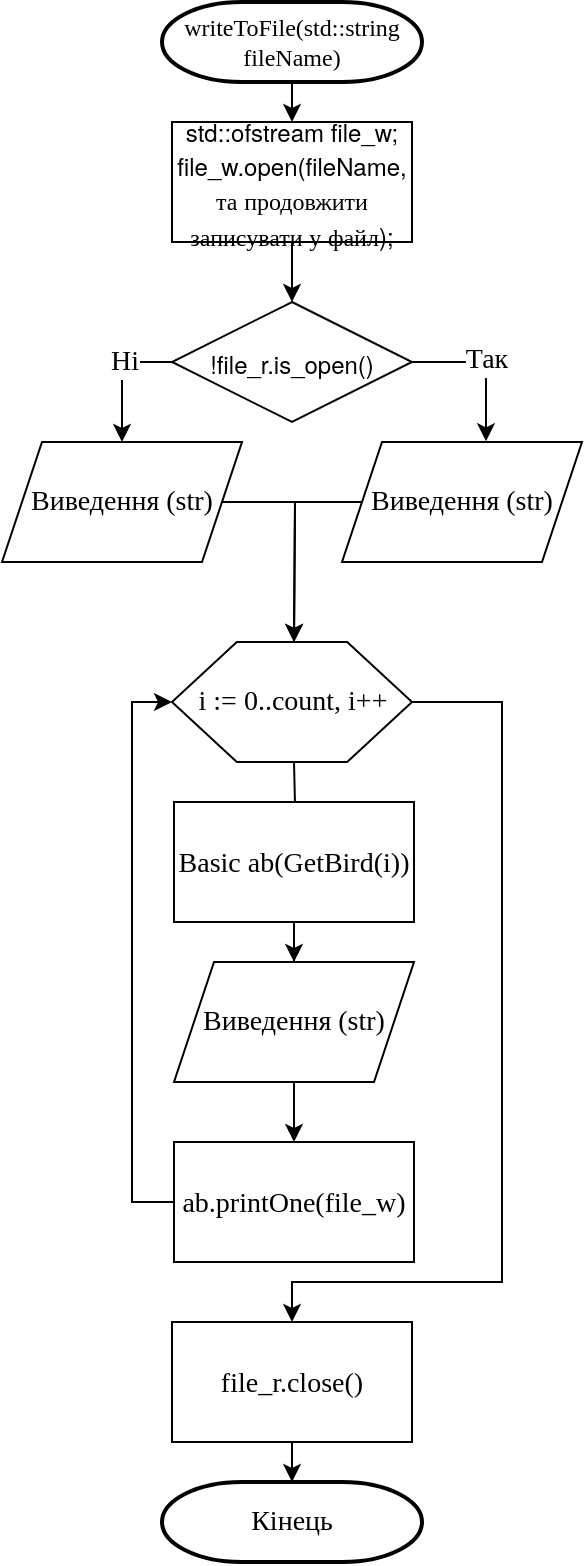 <mxfile version="14.7.2" pages="2"><diagram name="Page-1" id="aPMfUpU5sbI3zK0HaNv6"><mxGraphModel dx="946" dy="662" grid="1" gridSize="10" guides="1" tooltips="1" connect="1" arrows="1" fold="1" page="1" pageScale="1" pageWidth="827" pageHeight="1169" math="0" shadow="0"><root><mxCell id="0"/><mxCell id="1" parent="0"/><mxCell id="D6oXwwGbqj0RXHvpsCMO-1" value="" style="edgeStyle=orthogonalEdgeStyle;rounded=0;orthogonalLoop=1;jettySize=auto;html=1;" edge="1" parent="1" source="D6oXwwGbqj0RXHvpsCMO-2"><mxGeometry relative="1" as="geometry"><mxPoint x="375" y="100" as="targetPoint"/></mxGeometry></mxCell><mxCell id="D6oXwwGbqj0RXHvpsCMO-2" value="&lt;p style=&quot;margin: 0px ; font-stretch: normal ; line-height: normal&quot;&gt;&lt;font face=&quot;Times New Roman&quot; style=&quot;font-size: 12px&quot;&gt;writeToFile(std::string fileName)&lt;/font&gt;&lt;/p&gt;" style="strokeWidth=2;html=1;shape=mxgraph.flowchart.terminator;whiteSpace=wrap;" vertex="1" parent="1"><mxGeometry x="310" y="40" width="130" height="40" as="geometry"/></mxCell><mxCell id="D6oXwwGbqj0RXHvpsCMO-3" value="&lt;font face=&quot;Times New Roman&quot;&gt;&lt;span style=&quot;font-size: 14px&quot;&gt;Кінець&lt;br&gt;&lt;/span&gt;&lt;/font&gt;" style="strokeWidth=2;html=1;shape=mxgraph.flowchart.terminator;whiteSpace=wrap;" vertex="1" parent="1"><mxGeometry x="310" y="780" width="130" height="40" as="geometry"/></mxCell><mxCell id="D6oXwwGbqj0RXHvpsCMO-10" value="" style="edgeStyle=orthogonalEdgeStyle;rounded=0;orthogonalLoop=1;jettySize=auto;html=1;" edge="1" parent="1" source="D6oXwwGbqj0RXHvpsCMO-5"><mxGeometry relative="1" as="geometry"><mxPoint x="375" y="190" as="targetPoint"/></mxGeometry></mxCell><mxCell id="D6oXwwGbqj0RXHvpsCMO-5" value="&lt;p style=&quot;margin: 0px ; font-stretch: normal ; font-size: 12px ; line-height: normal ; font-family: &amp;#34;helvetica neue&amp;#34;&quot;&gt;std::ofstream file_w;&lt;/p&gt;&lt;p style=&quot;margin: 0px ; font-stretch: normal ; font-size: 12px ; line-height: normal ; font-family: &amp;#34;helvetica neue&amp;#34;&quot;&gt;file_w.open(fileName, та продовжити записувати у файл);&lt;/p&gt;" style="rounded=0;whiteSpace=wrap;html=1;fontFamily=Times New Roman;fontSize=14;" vertex="1" parent="1"><mxGeometry x="315" y="100" width="120" height="60" as="geometry"/></mxCell><mxCell id="YEffpw2WLhJ3s31nMCfE-15" style="edgeStyle=orthogonalEdgeStyle;rounded=0;orthogonalLoop=1;jettySize=auto;html=1;entryX=0.5;entryY=0;entryDx=0;entryDy=0;fontFamily=Times New Roman;fontSize=14;endArrow=classic;endFill=1;" edge="1" parent="1" source="YEffpw2WLhJ3s31nMCfE-12" target="YEffpw2WLhJ3s31nMCfE-14"><mxGeometry relative="1" as="geometry"><Array as="points"><mxPoint x="290" y="220"/></Array></mxGeometry></mxCell><mxCell id="YEffpw2WLhJ3s31nMCfE-18" value="Ні" style="edgeLabel;html=1;align=center;verticalAlign=middle;resizable=0;points=[];fontSize=14;fontFamily=Times New Roman;" vertex="1" connectable="0" parent="YEffpw2WLhJ3s31nMCfE-15"><mxGeometry x="-0.241" relative="1" as="geometry"><mxPoint as="offset"/></mxGeometry></mxCell><mxCell id="YEffpw2WLhJ3s31nMCfE-16" style="edgeStyle=orthogonalEdgeStyle;rounded=0;orthogonalLoop=1;jettySize=auto;html=1;entryX=0.6;entryY=-0.006;entryDx=0;entryDy=0;entryPerimeter=0;fontFamily=Times New Roman;fontSize=14;endArrow=classic;endFill=1;" edge="1" parent="1" source="YEffpw2WLhJ3s31nMCfE-12" target="YEffpw2WLhJ3s31nMCfE-13"><mxGeometry relative="1" as="geometry"><Array as="points"><mxPoint x="472" y="220"/></Array></mxGeometry></mxCell><mxCell id="YEffpw2WLhJ3s31nMCfE-17" value="Так" style="edgeLabel;html=1;align=center;verticalAlign=middle;resizable=0;points=[];fontSize=14;fontFamily=Times New Roman;" vertex="1" connectable="0" parent="YEffpw2WLhJ3s31nMCfE-16"><mxGeometry x="-0.034" y="-1" relative="1" as="geometry"><mxPoint x="1" y="-1" as="offset"/></mxGeometry></mxCell><mxCell id="YEffpw2WLhJ3s31nMCfE-12" value="&lt;p style=&quot;margin: 0px ; font-stretch: normal ; font-size: 12px ; line-height: normal ; font-family: &amp;#34;helvetica neue&amp;#34;&quot;&gt;!file_r.is_open()&lt;/p&gt;" style="rhombus;whiteSpace=wrap;html=1;rounded=0;fontFamily=Times New Roman;fontSize=14;" vertex="1" parent="1"><mxGeometry x="315" y="190" width="120" height="60" as="geometry"/></mxCell><mxCell id="PvFi18cnLrWUzXLh9LMH-2" style="edgeStyle=orthogonalEdgeStyle;rounded=0;orthogonalLoop=1;jettySize=auto;html=1;entryX=0.5;entryY=0;entryDx=0;entryDy=0;fontFamily=Times New Roman;fontSize=14;endArrow=classic;endFill=1;" edge="1" parent="1" source="YEffpw2WLhJ3s31nMCfE-13"><mxGeometry relative="1" as="geometry"><mxPoint x="376" y="360" as="targetPoint"/></mxGeometry></mxCell><mxCell id="YEffpw2WLhJ3s31nMCfE-13" value="Виведення (str)" style="shape=parallelogram;perimeter=parallelogramPerimeter;whiteSpace=wrap;html=1;fixedSize=1;rounded=0;fontFamily=Times New Roman;fontSize=14;" vertex="1" parent="1"><mxGeometry x="400" y="260" width="120" height="60" as="geometry"/></mxCell><mxCell id="PvFi18cnLrWUzXLh9LMH-3" style="edgeStyle=orthogonalEdgeStyle;rounded=0;orthogonalLoop=1;jettySize=auto;html=1;entryX=0.5;entryY=0;entryDx=0;entryDy=0;fontFamily=Times New Roman;fontSize=14;endArrow=classic;endFill=1;" edge="1" parent="1" source="YEffpw2WLhJ3s31nMCfE-14"><mxGeometry relative="1" as="geometry"><mxPoint x="376" y="360" as="targetPoint"/></mxGeometry></mxCell><mxCell id="YEffpw2WLhJ3s31nMCfE-14" value="Виведення (str)" style="shape=parallelogram;perimeter=parallelogramPerimeter;whiteSpace=wrap;html=1;fixedSize=1;rounded=0;fontFamily=Times New Roman;fontSize=14;" vertex="1" parent="1"><mxGeometry x="230" y="260" width="120" height="60" as="geometry"/></mxCell><mxCell id="PvFi18cnLrWUzXLh9LMH-5" value="" style="edgeStyle=orthogonalEdgeStyle;rounded=0;orthogonalLoop=1;jettySize=auto;html=1;fontFamily=Times New Roman;fontSize=14;endArrow=classic;endFill=1;" edge="1" parent="1" target="PvFi18cnLrWUzXLh9LMH-4"><mxGeometry relative="1" as="geometry"><mxPoint x="376" y="420" as="sourcePoint"/></mxGeometry></mxCell><mxCell id="ZM7TqIKyt0lM8c97IA8A-4" value="" style="edgeStyle=orthogonalEdgeStyle;rounded=0;orthogonalLoop=1;jettySize=auto;html=1;fontFamily=Times New Roman;fontSize=14;endArrow=classic;endFill=1;" edge="1" parent="1" source="PvFi18cnLrWUzXLh9LMH-4" target="ZM7TqIKyt0lM8c97IA8A-3"><mxGeometry relative="1" as="geometry"/></mxCell><mxCell id="PvFi18cnLrWUzXLh9LMH-4" value="&lt;p style=&quot;margin: 0px ; font-stretch: normal ; line-height: normal&quot;&gt;&lt;font style=&quot;font-size: 14px&quot;&gt;Basic ab(GetBird(i))&lt;/font&gt;&lt;/p&gt;" style="rounded=0;whiteSpace=wrap;html=1;fontFamily=Times New Roman;fontSize=14;" vertex="1" parent="1"><mxGeometry x="316" y="440" width="120" height="60" as="geometry"/></mxCell><mxCell id="pi_fPbrioiB8c5HbyChQ-2" style="edgeStyle=orthogonalEdgeStyle;rounded=0;orthogonalLoop=1;jettySize=auto;html=1;entryX=0.5;entryY=0;entryDx=0;entryDy=0;fontFamily=Times New Roman;fontSize=14;endArrow=classic;endFill=1;" edge="1" parent="1" source="ZM7TqIKyt0lM8c97IA8A-1" target="pi_fPbrioiB8c5HbyChQ-1"><mxGeometry relative="1" as="geometry"><Array as="points"><mxPoint x="480" y="390"/><mxPoint x="480" y="680"/><mxPoint x="375" y="680"/></Array></mxGeometry></mxCell><mxCell id="ZM7TqIKyt0lM8c97IA8A-1" value="i := 0..count, i++" style="verticalLabelPosition=middle;verticalAlign=middle;html=1;shape=hexagon;perimeter=hexagonPerimeter2;arcSize=6;size=0.27;strokeWidth=1;fontFamily=Times New Roman;fontSize=14;align=center;labelPosition=center;" vertex="1" parent="1"><mxGeometry x="315" y="360" width="120" height="60" as="geometry"/></mxCell><mxCell id="ZM7TqIKyt0lM8c97IA8A-6" style="edgeStyle=orthogonalEdgeStyle;rounded=0;orthogonalLoop=1;jettySize=auto;html=1;entryX=0;entryY=0.5;entryDx=0;entryDy=0;fontFamily=Times New Roman;fontSize=14;endArrow=classic;endFill=1;" edge="1" parent="1" source="ZM7TqIKyt0lM8c97IA8A-2" target="ZM7TqIKyt0lM8c97IA8A-1"><mxGeometry relative="1" as="geometry"><Array as="points"><mxPoint x="295" y="640"/><mxPoint x="295" y="390"/></Array></mxGeometry></mxCell><mxCell id="ZM7TqIKyt0lM8c97IA8A-2" value="&lt;p style=&quot;margin: 0px ; font-stretch: normal ; line-height: normal&quot;&gt;&lt;font style=&quot;font-size: 14px&quot;&gt;ab.printOne(file_w)&lt;/font&gt;&lt;/p&gt;" style="rounded=0;whiteSpace=wrap;html=1;fontFamily=Times New Roman;fontSize=14;" vertex="1" parent="1"><mxGeometry x="316" y="610" width="120" height="60" as="geometry"/></mxCell><mxCell id="ZM7TqIKyt0lM8c97IA8A-5" value="" style="edgeStyle=orthogonalEdgeStyle;rounded=0;orthogonalLoop=1;jettySize=auto;html=1;fontFamily=Times New Roman;fontSize=14;endArrow=classic;endFill=1;" edge="1" parent="1" source="ZM7TqIKyt0lM8c97IA8A-3" target="ZM7TqIKyt0lM8c97IA8A-2"><mxGeometry relative="1" as="geometry"/></mxCell><mxCell id="ZM7TqIKyt0lM8c97IA8A-3" value="Виведення (str)" style="shape=parallelogram;perimeter=parallelogramPerimeter;whiteSpace=wrap;html=1;fixedSize=1;rounded=0;fontFamily=Times New Roman;fontSize=14;" vertex="1" parent="1"><mxGeometry x="316" y="520" width="120" height="60" as="geometry"/></mxCell><mxCell id="pi_fPbrioiB8c5HbyChQ-3" value="" style="edgeStyle=orthogonalEdgeStyle;rounded=0;orthogonalLoop=1;jettySize=auto;html=1;fontFamily=Times New Roman;fontSize=14;endArrow=classic;endFill=1;" edge="1" parent="1" source="pi_fPbrioiB8c5HbyChQ-1" target="D6oXwwGbqj0RXHvpsCMO-3"><mxGeometry relative="1" as="geometry"/></mxCell><mxCell id="pi_fPbrioiB8c5HbyChQ-1" value="&lt;p style=&quot;margin: 0px ; font-stretch: normal ; line-height: normal&quot;&gt;&lt;font style=&quot;font-size: 14px&quot;&gt;file_r.close()&lt;/font&gt;&lt;/p&gt;" style="rounded=0;whiteSpace=wrap;html=1;fontFamily=Times New Roman;fontSize=14;" vertex="1" parent="1"><mxGeometry x="315" y="700" width="120" height="60" as="geometry"/></mxCell></root></mxGraphModel></diagram><diagram name="Page-1" id="OG2B8AzrBvfdGUtKCgec"><mxGraphModel dx="946" dy="662" grid="1" gridSize="10" guides="1" tooltips="1" connect="1" arrows="1" fold="1" page="1" pageScale="1" pageWidth="827" pageHeight="1169" math="0" shadow="0"><root><mxCell id="0"/><mxCell id="1" parent="0"/><mxCell id="D6oXwwGbqj0RXHvpsCMO-1" value="" style="edgeStyle=orthogonalEdgeStyle;rounded=0;orthogonalLoop=1;jettySize=auto;html=1;" parent="1" source="D6oXwwGbqj0RXHvpsCMO-2" edge="1"><mxGeometry relative="1" as="geometry"><mxPoint x="375" y="100" as="targetPoint"/></mxGeometry></mxCell><mxCell id="D6oXwwGbqj0RXHvpsCMO-2" value="&lt;p style=&quot;margin: 0px ; font-stretch: normal ; line-height: normal&quot;&gt;&lt;font face=&quot;Times New Roman&quot; style=&quot;font-size: 12px&quot;&gt;readFromFile(std::string fileName)&lt;/font&gt;&lt;/p&gt;" style="strokeWidth=2;html=1;shape=mxgraph.flowchart.terminator;whiteSpace=wrap;" parent="1" vertex="1"><mxGeometry x="310" y="40" width="130" height="40" as="geometry"/></mxCell><mxCell id="D6oXwwGbqj0RXHvpsCMO-3" value="&lt;font face=&quot;Times New Roman&quot;&gt;&lt;span style=&quot;font-size: 14px&quot;&gt;Кінець&lt;br&gt;&lt;/span&gt;&lt;/font&gt;" style="strokeWidth=2;html=1;shape=mxgraph.flowchart.terminator;whiteSpace=wrap;" parent="1" vertex="1"><mxGeometry x="310" y="770" width="130" height="40" as="geometry"/></mxCell><mxCell id="D6oXwwGbqj0RXHvpsCMO-10" value="" style="edgeStyle=orthogonalEdgeStyle;rounded=0;orthogonalLoop=1;jettySize=auto;html=1;" parent="1" source="D6oXwwGbqj0RXHvpsCMO-5" edge="1"><mxGeometry relative="1" as="geometry"><mxPoint x="375" y="190" as="targetPoint"/></mxGeometry></mxCell><mxCell id="D6oXwwGbqj0RXHvpsCMO-5" value="&lt;p style=&quot;margin: 0px ; font-stretch: normal ; font-size: 12px ; line-height: normal ; font-family: &amp;#34;helvetica neue&amp;#34;&quot;&gt;std::string element&lt;/p&gt;&lt;p style=&quot;margin: 0px ; font-stretch: normal ; font-size: 12px ; line-height: normal ; font-family: &amp;#34;helvetica neue&amp;#34;&quot;&gt;std::ifstream file_r&lt;/p&gt;&lt;p style=&quot;margin: 0px ; font-stretch: normal ; font-size: 12px ; line-height: normal ; font-family: &amp;#34;helvetica neue&amp;#34;&quot;&gt;file_r.open(fileName)&lt;/p&gt;" style="rounded=0;whiteSpace=wrap;html=1;fontFamily=Times New Roman;fontSize=14;" parent="1" vertex="1"><mxGeometry x="315" y="100" width="120" height="60" as="geometry"/></mxCell><mxCell id="YEffpw2WLhJ3s31nMCfE-15" style="edgeStyle=orthogonalEdgeStyle;rounded=0;orthogonalLoop=1;jettySize=auto;html=1;entryX=0.5;entryY=0;entryDx=0;entryDy=0;fontFamily=Times New Roman;fontSize=14;endArrow=classic;endFill=1;" parent="1" source="YEffpw2WLhJ3s31nMCfE-12" target="YEffpw2WLhJ3s31nMCfE-14" edge="1"><mxGeometry relative="1" as="geometry"><Array as="points"><mxPoint x="290" y="220"/></Array></mxGeometry></mxCell><mxCell id="YEffpw2WLhJ3s31nMCfE-18" value="Ні" style="edgeLabel;html=1;align=center;verticalAlign=middle;resizable=0;points=[];fontSize=14;fontFamily=Times New Roman;" parent="YEffpw2WLhJ3s31nMCfE-15" vertex="1" connectable="0"><mxGeometry x="-0.241" relative="1" as="geometry"><mxPoint as="offset"/></mxGeometry></mxCell><mxCell id="YEffpw2WLhJ3s31nMCfE-16" style="edgeStyle=orthogonalEdgeStyle;rounded=0;orthogonalLoop=1;jettySize=auto;html=1;entryX=0.6;entryY=-0.006;entryDx=0;entryDy=0;entryPerimeter=0;fontFamily=Times New Roman;fontSize=14;endArrow=classic;endFill=1;" parent="1" source="YEffpw2WLhJ3s31nMCfE-12" target="YEffpw2WLhJ3s31nMCfE-13" edge="1"><mxGeometry relative="1" as="geometry"><Array as="points"><mxPoint x="472" y="220"/></Array></mxGeometry></mxCell><mxCell id="YEffpw2WLhJ3s31nMCfE-17" value="Так" style="edgeLabel;html=1;align=center;verticalAlign=middle;resizable=0;points=[];fontSize=14;fontFamily=Times New Roman;" parent="YEffpw2WLhJ3s31nMCfE-16" vertex="1" connectable="0"><mxGeometry x="-0.034" y="-1" relative="1" as="geometry"><mxPoint x="1" y="-1" as="offset"/></mxGeometry></mxCell><mxCell id="YEffpw2WLhJ3s31nMCfE-12" value="&lt;p style=&quot;margin: 0px ; font-stretch: normal ; font-size: 12px ; line-height: normal ; font-family: &amp;#34;helvetica neue&amp;#34;&quot;&gt;!file_r.is_open()&lt;/p&gt;" style="rhombus;whiteSpace=wrap;html=1;rounded=0;fontFamily=Times New Roman;fontSize=14;" parent="1" vertex="1"><mxGeometry x="315" y="190" width="120" height="60" as="geometry"/></mxCell><mxCell id="PvFi18cnLrWUzXLh9LMH-2" style="edgeStyle=orthogonalEdgeStyle;rounded=0;orthogonalLoop=1;jettySize=auto;html=1;entryX=0.5;entryY=0;entryDx=0;entryDy=0;fontFamily=Times New Roman;fontSize=14;endArrow=classic;endFill=1;" parent="1" source="YEffpw2WLhJ3s31nMCfE-13" target="PvFi18cnLrWUzXLh9LMH-1" edge="1"><mxGeometry relative="1" as="geometry"/></mxCell><mxCell id="YEffpw2WLhJ3s31nMCfE-13" value="Виведення (str)" style="shape=parallelogram;perimeter=parallelogramPerimeter;whiteSpace=wrap;html=1;fixedSize=1;rounded=0;fontFamily=Times New Roman;fontSize=14;" parent="1" vertex="1"><mxGeometry x="400" y="260" width="120" height="60" as="geometry"/></mxCell><mxCell id="PvFi18cnLrWUzXLh9LMH-3" style="edgeStyle=orthogonalEdgeStyle;rounded=0;orthogonalLoop=1;jettySize=auto;html=1;entryX=0.5;entryY=0;entryDx=0;entryDy=0;fontFamily=Times New Roman;fontSize=14;endArrow=classic;endFill=1;" parent="1" source="YEffpw2WLhJ3s31nMCfE-14" target="PvFi18cnLrWUzXLh9LMH-1" edge="1"><mxGeometry relative="1" as="geometry"/></mxCell><mxCell id="YEffpw2WLhJ3s31nMCfE-14" value="Виведення (str)" style="shape=parallelogram;perimeter=parallelogramPerimeter;whiteSpace=wrap;html=1;fixedSize=1;rounded=0;fontFamily=Times New Roman;fontSize=14;" parent="1" vertex="1"><mxGeometry x="230" y="260" width="120" height="60" as="geometry"/></mxCell><mxCell id="PvFi18cnLrWUzXLh9LMH-5" value="" style="edgeStyle=orthogonalEdgeStyle;rounded=0;orthogonalLoop=1;jettySize=auto;html=1;fontFamily=Times New Roman;fontSize=14;endArrow=classic;endFill=1;" parent="1" source="PvFi18cnLrWUzXLh9LMH-1" target="PvFi18cnLrWUzXLh9LMH-4" edge="1"><mxGeometry relative="1" as="geometry"/></mxCell><mxCell id="PvFi18cnLrWUzXLh9LMH-1" value="&lt;p style=&quot;margin: 0px ; font-stretch: normal ; line-height: normal&quot;&gt;&lt;font style=&quot;font-size: 14px&quot;&gt;!file_r.eof()&lt;/font&gt;&lt;/p&gt;" style="verticalLabelPosition=middle;verticalAlign=middle;html=1;shape=hexagon;perimeter=hexagonPerimeter2;arcSize=6;size=0.27;strokeWidth=1;fontFamily=Times New Roman;fontSize=14;align=center;labelPosition=center;" parent="1" vertex="1"><mxGeometry x="316" y="360" width="120" height="60" as="geometry"/></mxCell><mxCell id="PvFi18cnLrWUzXLh9LMH-7" value="" style="edgeStyle=orthogonalEdgeStyle;rounded=0;orthogonalLoop=1;jettySize=auto;html=1;fontFamily=Times New Roman;fontSize=14;endArrow=classic;endFill=1;" parent="1" source="PvFi18cnLrWUzXLh9LMH-4" target="PvFi18cnLrWUzXLh9LMH-6" edge="1"><mxGeometry relative="1" as="geometry"/></mxCell><mxCell id="PvFi18cnLrWUzXLh9LMH-4" value="&lt;p style=&quot;margin: 0px ; font-stretch: normal ; font-size: 12px ; line-height: normal&quot;&gt;std::getline(file_r, element)&lt;/p&gt;&lt;p style=&quot;margin: 0px ; font-stretch: normal ; font-size: 12px ; line-height: normal&quot;&gt;Basic tmp(element)&lt;/p&gt;&lt;p style=&quot;margin: 0px ; font-stretch: normal ; font-size: 12px ; line-height: normal&quot;&gt;this-&amp;gt;AddBird(tmp)&lt;/p&gt;" style="rounded=0;whiteSpace=wrap;html=1;fontFamily=Times New Roman;fontSize=14;" parent="1" vertex="1"><mxGeometry x="316" y="440" width="120" height="60" as="geometry"/></mxCell><mxCell id="PvFi18cnLrWUzXLh9LMH-9" style="edgeStyle=orthogonalEdgeStyle;rounded=0;orthogonalLoop=1;jettySize=auto;html=1;entryX=0.5;entryY=0;entryDx=0;entryDy=0;fontFamily=Times New Roman;fontSize=14;endArrow=classic;endFill=1;" parent="1" source="PvFi18cnLrWUzXLh9LMH-6" target="PvFi18cnLrWUzXLh9LMH-8" edge="1"><mxGeometry relative="1" as="geometry"><Array as="points"><mxPoint x="290" y="560"/></Array></mxGeometry></mxCell><mxCell id="PvFi18cnLrWUzXLh9LMH-11" style="edgeStyle=orthogonalEdgeStyle;rounded=0;orthogonalLoop=1;jettySize=auto;html=1;entryX=0.5;entryY=0;entryDx=0;entryDy=0;fontFamily=Times New Roman;fontSize=14;endArrow=classic;endFill=1;" parent="1" target="PvFi18cnLrWUzXLh9LMH-10" edge="1"><mxGeometry relative="1" as="geometry"><mxPoint x="440" y="560" as="sourcePoint"/><Array as="points"><mxPoint x="470" y="560"/><mxPoint x="470" y="660"/><mxPoint x="375" y="660"/></Array></mxGeometry></mxCell><mxCell id="PvFi18cnLrWUzXLh9LMH-6" value="&lt;p style=&quot;margin: 0px ; font-stretch: normal ; line-height: normal&quot;&gt;&lt;font style=&quot;font-size: 14px&quot;&gt;element == &quot;&quot;&lt;/font&gt;&lt;/p&gt;" style="rhombus;whiteSpace=wrap;html=1;rounded=0;fontFamily=Times New Roman;fontSize=14;" parent="1" vertex="1"><mxGeometry x="316" y="530" width="120" height="60" as="geometry"/></mxCell><mxCell id="PvFi18cnLrWUzXLh9LMH-12" style="edgeStyle=orthogonalEdgeStyle;rounded=0;orthogonalLoop=1;jettySize=auto;html=1;entryX=0.5;entryY=0;entryDx=0;entryDy=0;fontFamily=Times New Roman;fontSize=14;endArrow=classic;endFill=1;" parent="1" source="PvFi18cnLrWUzXLh9LMH-8" target="PvFi18cnLrWUzXLh9LMH-10" edge="1"><mxGeometry relative="1" as="geometry"><Array as="points"><mxPoint x="290" y="660"/><mxPoint x="375" y="660"/></Array></mxGeometry></mxCell><mxCell id="PvFi18cnLrWUzXLh9LMH-8" value="Виведення (str)" style="shape=parallelogram;perimeter=parallelogramPerimeter;whiteSpace=wrap;html=1;fixedSize=1;rounded=0;fontFamily=Times New Roman;fontSize=14;" parent="1" vertex="1"><mxGeometry x="230" y="590" width="120" height="60" as="geometry"/></mxCell><mxCell id="PvFi18cnLrWUzXLh9LMH-13" value="" style="edgeStyle=orthogonalEdgeStyle;rounded=0;orthogonalLoop=1;jettySize=auto;html=1;fontFamily=Times New Roman;fontSize=14;endArrow=classic;endFill=1;" parent="1" source="PvFi18cnLrWUzXLh9LMH-10" target="D6oXwwGbqj0RXHvpsCMO-3" edge="1"><mxGeometry relative="1" as="geometry"/></mxCell><mxCell id="PvFi18cnLrWUzXLh9LMH-10" value="&lt;p style=&quot;margin: 0px ; font-stretch: normal ; line-height: normal&quot;&gt;&lt;font style=&quot;font-size: 14px&quot;&gt;file_r.close()&lt;/font&gt;&lt;/p&gt;" style="rounded=0;whiteSpace=wrap;html=1;fontFamily=Times New Roman;fontSize=14;" parent="1" vertex="1"><mxGeometry x="315" y="680" width="120" height="60" as="geometry"/></mxCell></root></mxGraphModel></diagram></mxfile>